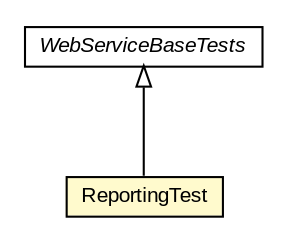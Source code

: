 #!/usr/local/bin/dot
#
# Class diagram 
# Generated by UMLGraph version R5_6-24-gf6e263 (http://www.umlgraph.org/)
#

digraph G {
	edge [fontname="arial",fontsize=10,labelfontname="arial",labelfontsize=10];
	node [fontname="arial",fontsize=10,shape=plaintext];
	nodesep=0.25;
	ranksep=0.5;
	// org.miloss.fgsms.services.rs.impl.ReportingTest
	c8 [label=<<table title="org.miloss.fgsms.services.rs.impl.ReportingTest" border="0" cellborder="1" cellspacing="0" cellpadding="2" port="p" bgcolor="lemonChiffon" href="./ReportingTest.html">
		<tr><td><table border="0" cellspacing="0" cellpadding="1">
<tr><td align="center" balign="center"> ReportingTest </td></tr>
		</table></td></tr>
		</table>>, URL="./ReportingTest.html", fontname="arial", fontcolor="black", fontsize=10.0];
	//org.miloss.fgsms.services.rs.impl.ReportingTest extends org.miloss.fgsms.test.WebServiceBaseTests
	c10:p -> c8:p [dir=back,arrowtail=empty];
	// org.miloss.fgsms.test.WebServiceBaseTests
	c10 [label=<<table title="org.miloss.fgsms.test.WebServiceBaseTests" border="0" cellborder="1" cellspacing="0" cellpadding="2" port="p" href="http://java.sun.com/j2se/1.4.2/docs/api/org/miloss/fgsms/test/WebServiceBaseTests.html">
		<tr><td><table border="0" cellspacing="0" cellpadding="1">
<tr><td align="center" balign="center"><font face="arial italic"> WebServiceBaseTests </font></td></tr>
		</table></td></tr>
		</table>>, URL="http://java.sun.com/j2se/1.4.2/docs/api/org/miloss/fgsms/test/WebServiceBaseTests.html", fontname="arial", fontcolor="black", fontsize=10.0];
}

